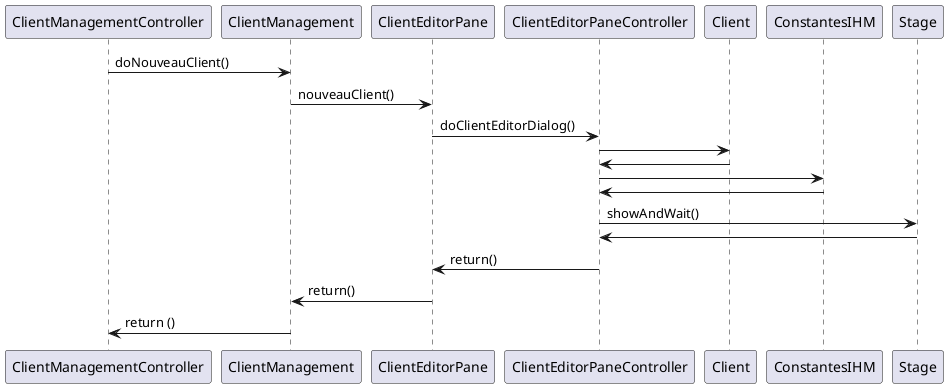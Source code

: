 @startuml Nouveau Client
ClientManagementController -> ClientManagement : doNouveauClient()
ClientManagement -> ClientEditorPane : nouveauClient()
ClientEditorPane -> ClientEditorPaneController : doClientEditorDialog()
ClientEditorPaneController -> Client
Client -> ClientEditorPaneController
ClientEditorPaneController -> ConstantesIHM
ConstantesIHM -> ClientEditorPaneController
ClientEditorPaneController -> Stage : showAndWait()
Stage -> ClientEditorPaneController
ClientEditorPaneController -> ClientEditorPane : return()
ClientEditorPane -> ClientManagement : return()
ClientManagement -> ClientManagementController : return ()
@enduml